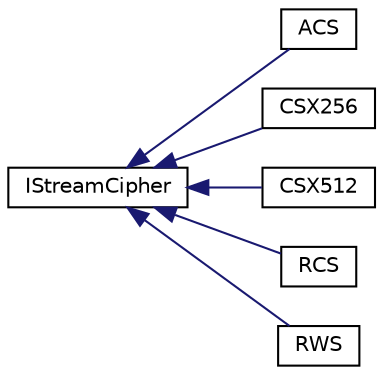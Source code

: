 digraph "Graphical Class Hierarchy"
{
 // LATEX_PDF_SIZE
  edge [fontname="Helvetica",fontsize="10",labelfontname="Helvetica",labelfontsize="10"];
  node [fontname="Helvetica",fontsize="10",shape=record];
  rankdir="LR";
  Node0 [label="IStreamCipher",height=0.2,width=0.4,color="black", fillcolor="white", style="filled",URL="$class_i_stream_cipher.html",tooltip="The stream-cipher virtual interface class."];
  Node0 -> Node1 [dir="back",color="midnightblue",fontsize="10",style="solid",fontname="Helvetica"];
  Node1 [label="ACS",height=0.2,width=0.4,color="black", fillcolor="white", style="filled",URL="$class_a_c_s.html",tooltip="An AES-NI implementation of the Rijndael symmetric 256-bit block-cipher, operating in a Little-Endian..."];
  Node0 -> Node2 [dir="back",color="midnightblue",fontsize="10",style="solid",fontname="Helvetica"];
  Node2 [label="CSX256",height=0.2,width=0.4,color="black", fillcolor="white", style="filled",URL="$class_c_s_x256.html",tooltip="A parallelized and vectorized ChaCha-256 20-round stream cipher [CSX256] implementation."];
  Node0 -> Node3 [dir="back",color="midnightblue",fontsize="10",style="solid",fontname="Helvetica"];
  Node3 [label="CSX512",height=0.2,width=0.4,color="black", fillcolor="white", style="filled",URL="$class_c_s_x512.html",tooltip="An [EXPERIMENTAL] parallelized and vectorized 64-bit 40-round stream cipher [CSX512] implementation b..."];
  Node0 -> Node4 [dir="back",color="midnightblue",fontsize="10",style="solid",fontname="Helvetica"];
  Node4 [label="RCS",height=0.2,width=0.4,color="black", fillcolor="white", style="filled",URL="$class_r_c_s.html",tooltip="Rijndael-256 authenticated Cryptographic Streamcipher.  An implementation of the Rijndael symmetric 2..."];
  Node0 -> Node5 [dir="back",color="midnightblue",fontsize="10",style="solid",fontname="Helvetica"];
  Node5 [label="RWS",height=0.2,width=0.4,color="black", fillcolor="white", style="filled",URL="$class_r_w_s.html",tooltip="The Rijndael-512 wide-block based authenticated stream cipher."];
}
